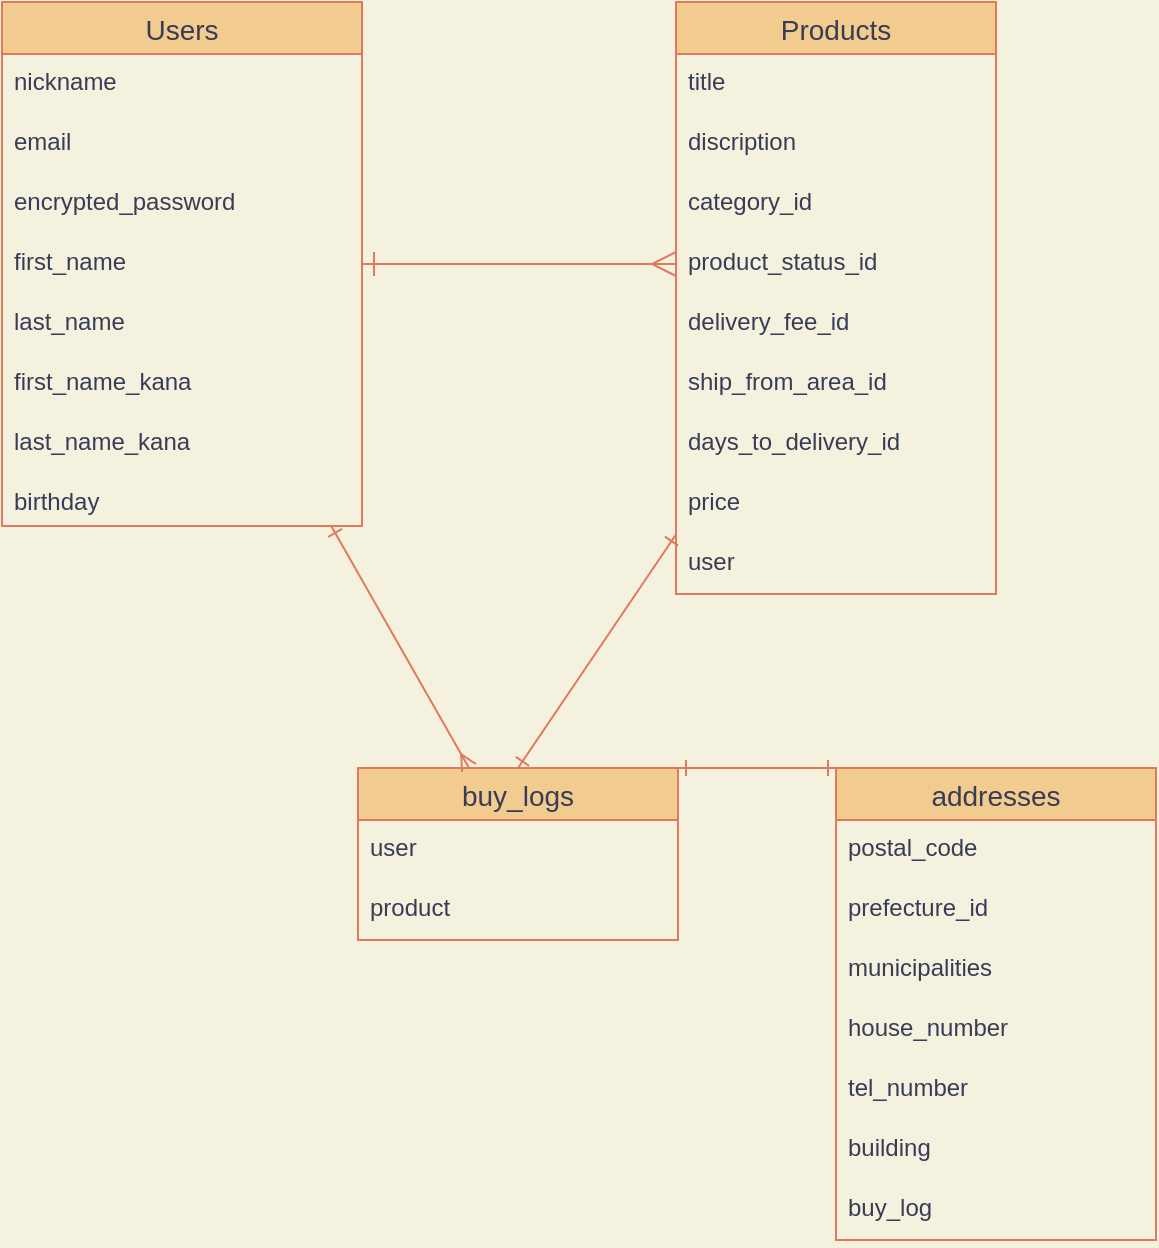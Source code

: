 <mxfile version="13.10.0" type="embed">
    <diagram id="LRpoy1MWQeukb-rOOYXb" name="ページ1">
        <mxGraphModel dx="968" dy="583" grid="0" gridSize="10" guides="0" tooltips="1" connect="1" arrows="1" fold="1" page="1" pageScale="1" pageWidth="827" pageHeight="1169" background="#F4F1DE" math="0" shadow="0">
            <root>
                <mxCell id="0"/>
                <mxCell id="1" parent="0"/>
                <mxCell id="80" value="Users" style="swimlane;fontStyle=0;childLayout=stackLayout;horizontal=1;startSize=26;horizontalStack=0;resizeParent=1;resizeParentMax=0;resizeLast=0;collapsible=1;marginBottom=0;align=center;fontSize=14;fillColor=#F2CC8F;strokeColor=#E07A5F;fontColor=#393C56;" parent="1" vertex="1">
                    <mxGeometry x="75" y="65" width="180" height="262" as="geometry"/>
                </mxCell>
                <mxCell id="81" value="nickname" style="text;strokeColor=none;fillColor=none;spacingLeft=4;spacingRight=4;overflow=hidden;rotatable=0;points=[[0,0.5],[1,0.5]];portConstraint=eastwest;fontSize=12;fontColor=#393C56;" parent="80" vertex="1">
                    <mxGeometry y="26" width="180" height="30" as="geometry"/>
                </mxCell>
                <mxCell id="82" value="email" style="text;strokeColor=none;fillColor=none;spacingLeft=4;spacingRight=4;overflow=hidden;rotatable=0;points=[[0,0.5],[1,0.5]];portConstraint=eastwest;fontSize=12;fontColor=#393C56;" parent="80" vertex="1">
                    <mxGeometry y="56" width="180" height="30" as="geometry"/>
                </mxCell>
                <mxCell id="83" value="encrypted_password" style="text;strokeColor=none;fillColor=none;spacingLeft=4;spacingRight=4;overflow=hidden;rotatable=0;points=[[0,0.5],[1,0.5]];portConstraint=eastwest;fontSize=12;fontColor=#393C56;" parent="80" vertex="1">
                    <mxGeometry y="86" width="180" height="30" as="geometry"/>
                </mxCell>
                <mxCell id="96" value="first_name" style="text;strokeColor=none;fillColor=none;spacingLeft=4;spacingRight=4;overflow=hidden;rotatable=0;points=[[0,0.5],[1,0.5]];portConstraint=eastwest;fontSize=12;fontColor=#393C56;" parent="80" vertex="1">
                    <mxGeometry y="116" width="180" height="30" as="geometry"/>
                </mxCell>
                <mxCell id="97" value="last_name" style="text;strokeColor=none;fillColor=none;spacingLeft=4;spacingRight=4;overflow=hidden;rotatable=0;points=[[0,0.5],[1,0.5]];portConstraint=eastwest;fontSize=12;fontColor=#393C56;" parent="80" vertex="1">
                    <mxGeometry y="146" width="180" height="30" as="geometry"/>
                </mxCell>
                <mxCell id="100" value="first_name_kana" style="text;strokeColor=none;fillColor=none;spacingLeft=4;spacingRight=4;overflow=hidden;rotatable=0;points=[[0,0.5],[1,0.5]];portConstraint=eastwest;fontSize=12;fontColor=#393C56;" parent="80" vertex="1">
                    <mxGeometry y="176" width="180" height="30" as="geometry"/>
                </mxCell>
                <mxCell id="99" value="last_name_kana" style="text;strokeColor=none;fillColor=none;spacingLeft=4;spacingRight=4;overflow=hidden;rotatable=0;points=[[0,0.5],[1,0.5]];portConstraint=eastwest;fontSize=12;fontColor=#393C56;" parent="80" vertex="1">
                    <mxGeometry y="206" width="180" height="30" as="geometry"/>
                </mxCell>
                <mxCell id="98" value="birthday" style="text;strokeColor=none;fillColor=none;spacingLeft=4;spacingRight=4;overflow=hidden;rotatable=0;points=[[0,0.5],[1,0.5]];portConstraint=eastwest;fontSize=12;fontColor=#393C56;" parent="80" vertex="1">
                    <mxGeometry y="236" width="180" height="26" as="geometry"/>
                </mxCell>
                <mxCell id="84" value="addresses" style="swimlane;fontStyle=0;childLayout=stackLayout;horizontal=1;startSize=26;horizontalStack=0;resizeParent=1;resizeParentMax=0;resizeLast=0;collapsible=1;marginBottom=0;align=center;fontSize=14;fillColor=#F2CC8F;strokeColor=#E07A5F;fontColor=#393C56;" parent="1" vertex="1">
                    <mxGeometry x="492" y="448" width="160" height="236" as="geometry"/>
                </mxCell>
                <mxCell id="85" value="postal_code" style="text;strokeColor=none;fillColor=none;spacingLeft=4;spacingRight=4;overflow=hidden;rotatable=0;points=[[0,0.5],[1,0.5]];portConstraint=eastwest;fontSize=12;fontColor=#393C56;" parent="84" vertex="1">
                    <mxGeometry y="26" width="160" height="30" as="geometry"/>
                </mxCell>
                <mxCell id="86" value="prefecture_id" style="text;strokeColor=none;fillColor=none;spacingLeft=4;spacingRight=4;overflow=hidden;rotatable=0;points=[[0,0.5],[1,0.5]];portConstraint=eastwest;fontSize=12;fontColor=#393C56;" parent="84" vertex="1">
                    <mxGeometry y="56" width="160" height="30" as="geometry"/>
                </mxCell>
                <mxCell id="87" value="municipalities" style="text;strokeColor=none;fillColor=none;spacingLeft=4;spacingRight=4;overflow=hidden;rotatable=0;points=[[0,0.5],[1,0.5]];portConstraint=eastwest;fontSize=12;fontColor=#393C56;" parent="84" vertex="1">
                    <mxGeometry y="86" width="160" height="30" as="geometry"/>
                </mxCell>
                <mxCell id="112" value="house_number" style="text;strokeColor=none;fillColor=none;spacingLeft=4;spacingRight=4;overflow=hidden;rotatable=0;points=[[0,0.5],[1,0.5]];portConstraint=eastwest;fontSize=12;fontColor=#393C56;" parent="84" vertex="1">
                    <mxGeometry y="116" width="160" height="30" as="geometry"/>
                </mxCell>
                <mxCell id="111" value="tel_number" style="text;strokeColor=none;fillColor=none;spacingLeft=4;spacingRight=4;overflow=hidden;rotatable=0;points=[[0,0.5],[1,0.5]];portConstraint=eastwest;fontSize=12;fontColor=#393C56;" parent="84" vertex="1">
                    <mxGeometry y="146" width="160" height="30" as="geometry"/>
                </mxCell>
                <mxCell id="137" value="building" style="text;strokeColor=none;fillColor=none;spacingLeft=4;spacingRight=4;overflow=hidden;rotatable=0;points=[[0,0.5],[1,0.5]];portConstraint=eastwest;fontSize=12;fontColor=#393C56;" parent="84" vertex="1">
                    <mxGeometry y="176" width="160" height="30" as="geometry"/>
                </mxCell>
                <mxCell id="138" value="buy_log" style="text;strokeColor=none;fillColor=none;spacingLeft=4;spacingRight=4;overflow=hidden;rotatable=0;points=[[0,0.5],[1,0.5]];portConstraint=eastwest;fontSize=12;fontColor=#393C56;" parent="84" vertex="1">
                    <mxGeometry y="206" width="160" height="30" as="geometry"/>
                </mxCell>
                <mxCell id="88" value="Products" style="swimlane;fontStyle=0;childLayout=stackLayout;horizontal=1;startSize=26;horizontalStack=0;resizeParent=1;resizeParentMax=0;resizeLast=0;collapsible=1;marginBottom=0;align=center;fontSize=14;fillColor=#F2CC8F;strokeColor=#E07A5F;fontColor=#393C56;" parent="1" vertex="1">
                    <mxGeometry x="412" y="65" width="160" height="296" as="geometry">
                        <mxRectangle x="500" y="170" width="80" height="26" as="alternateBounds"/>
                    </mxGeometry>
                </mxCell>
                <mxCell id="89" value="title" style="text;strokeColor=none;fillColor=none;spacingLeft=4;spacingRight=4;overflow=hidden;rotatable=0;points=[[0,0.5],[1,0.5]];portConstraint=eastwest;fontSize=12;fontColor=#393C56;" parent="88" vertex="1">
                    <mxGeometry y="26" width="160" height="30" as="geometry"/>
                </mxCell>
                <mxCell id="91" value="discription" style="text;strokeColor=none;fillColor=none;spacingLeft=4;spacingRight=4;overflow=hidden;rotatable=0;points=[[0,0.5],[1,0.5]];portConstraint=eastwest;fontSize=12;fontColor=#393C56;" parent="88" vertex="1">
                    <mxGeometry y="56" width="160" height="30" as="geometry"/>
                </mxCell>
                <mxCell id="102" value="category_id" style="text;strokeColor=none;fillColor=none;spacingLeft=4;spacingRight=4;overflow=hidden;rotatable=0;points=[[0,0.5],[1,0.5]];portConstraint=eastwest;fontSize=12;fontColor=#393C56;" parent="88" vertex="1">
                    <mxGeometry y="86" width="160" height="30" as="geometry"/>
                </mxCell>
                <mxCell id="105" value="product_status_id" style="text;strokeColor=none;fillColor=none;spacingLeft=4;spacingRight=4;overflow=hidden;rotatable=0;points=[[0,0.5],[1,0.5]];portConstraint=eastwest;fontSize=12;fontColor=#393C56;" parent="88" vertex="1">
                    <mxGeometry y="116" width="160" height="30" as="geometry"/>
                </mxCell>
                <mxCell id="110" value="delivery_fee_id" style="text;strokeColor=none;fillColor=none;spacingLeft=4;spacingRight=4;overflow=hidden;rotatable=0;points=[[0,0.5],[1,0.5]];portConstraint=eastwest;fontSize=12;fontColor=#393C56;" parent="88" vertex="1">
                    <mxGeometry y="146" width="160" height="30" as="geometry"/>
                </mxCell>
                <mxCell id="109" value="ship_from_area_id" style="text;strokeColor=none;fillColor=none;spacingLeft=4;spacingRight=4;overflow=hidden;rotatable=0;points=[[0,0.5],[1,0.5]];portConstraint=eastwest;fontSize=12;fontColor=#393C56;" parent="88" vertex="1">
                    <mxGeometry y="176" width="160" height="30" as="geometry"/>
                </mxCell>
                <mxCell id="108" value="days_to_delivery_id" style="text;strokeColor=none;fillColor=none;spacingLeft=4;spacingRight=4;overflow=hidden;rotatable=0;points=[[0,0.5],[1,0.5]];portConstraint=eastwest;fontSize=12;fontColor=#393C56;" parent="88" vertex="1">
                    <mxGeometry y="206" width="160" height="30" as="geometry"/>
                </mxCell>
                <mxCell id="107" value="price" style="text;strokeColor=none;fillColor=none;spacingLeft=4;spacingRight=4;overflow=hidden;rotatable=0;points=[[0,0.5],[1,0.5]];portConstraint=eastwest;fontSize=12;fontColor=#393C56;" parent="88" vertex="1">
                    <mxGeometry y="236" width="160" height="30" as="geometry"/>
                </mxCell>
                <mxCell id="120" value="user" style="text;strokeColor=none;fillColor=none;spacingLeft=4;spacingRight=4;overflow=hidden;rotatable=0;points=[[0,0.5],[1,0.5]];portConstraint=eastwest;fontSize=12;fontColor=#393C56;" parent="88" vertex="1">
                    <mxGeometry y="266" width="160" height="30" as="geometry"/>
                </mxCell>
                <mxCell id="113" value="buy_logs" style="swimlane;fontStyle=0;childLayout=stackLayout;horizontal=1;startSize=26;horizontalStack=0;resizeParent=1;resizeParentMax=0;resizeLast=0;collapsible=1;marginBottom=0;align=center;fontSize=14;fillColor=#F2CC8F;strokeColor=#E07A5F;fontColor=#393C56;" parent="1" vertex="1">
                    <mxGeometry x="253" y="448" width="160" height="86" as="geometry"/>
                </mxCell>
                <mxCell id="114" value="user" style="text;strokeColor=none;fillColor=none;spacingLeft=4;spacingRight=4;overflow=hidden;rotatable=0;points=[[0,0.5],[1,0.5]];portConstraint=eastwest;fontSize=12;fontColor=#393C56;" parent="113" vertex="1">
                    <mxGeometry y="26" width="160" height="30" as="geometry"/>
                </mxCell>
                <mxCell id="115" value="product" style="text;strokeColor=none;fillColor=none;spacingLeft=4;spacingRight=4;overflow=hidden;rotatable=0;points=[[0,0.5],[1,0.5]];portConstraint=eastwest;fontSize=12;fontColor=#393C56;" parent="113" vertex="1">
                    <mxGeometry y="56" width="160" height="30" as="geometry"/>
                </mxCell>
                <mxCell id="121" style="edgeStyle=orthogonalEdgeStyle;rounded=0;orthogonalLoop=1;jettySize=auto;html=1;exitX=1;exitY=0.5;exitDx=0;exitDy=0;entryX=0;entryY=0.5;entryDx=0;entryDy=0;endArrow=ERmany;endFill=0;startArrow=ERone;startFill=0;targetPerimeterSpacing=10;endSize=10;sourcePerimeterSpacing=10;startSize=10;strokeColor=#E07A5F;fontColor=#393C56;labelBackgroundColor=#F4F1DE;" parent="1" source="96" target="105" edge="1">
                    <mxGeometry relative="1" as="geometry"/>
                </mxCell>
                <mxCell id="134" value="" style="fontSize=12;html=1;endArrow=ERone;endFill=1;strokeColor=#E07A5F;fillColor=#F2CC8F;exitX=0.5;exitY=0;exitDx=0;exitDy=0;startArrow=ERone;startFill=0;fontColor=#393C56;labelBackgroundColor=#F4F1DE;" parent="1" source="113" target="88" edge="1">
                    <mxGeometry width="100" height="100" relative="1" as="geometry">
                        <mxPoint x="240" y="570" as="sourcePoint"/>
                        <mxPoint x="340" y="470" as="targetPoint"/>
                    </mxGeometry>
                </mxCell>
                <mxCell id="135" style="edgeStyle=none;rounded=1;sketch=0;orthogonalLoop=1;jettySize=auto;html=1;exitX=0;exitY=0;exitDx=0;exitDy=0;startArrow=ERone;startFill=0;strokeColor=#E07A5F;fillColor=#F2CC8F;fontColor=#393C56;endArrow=ERone;endFill=0;labelBackgroundColor=#F4F1DE;entryX=1;entryY=0;entryDx=0;entryDy=0;" parent="1" source="84" target="113" edge="1">
                    <mxGeometry relative="1" as="geometry"/>
                </mxCell>
                <mxCell id="136" value="" style="fontSize=12;html=1;endArrow=ERmany;strokeColor=#E07A5F;fillColor=#F2CC8F;startArrow=ERone;startFill=0;endFill=0;fontColor=#393C56;labelBackgroundColor=#F4F1DE;" parent="1" source="80" target="113" edge="1">
                    <mxGeometry width="100" height="100" relative="1" as="geometry">
                        <mxPoint x="240" y="570" as="sourcePoint"/>
                        <mxPoint x="340" y="470" as="targetPoint"/>
                    </mxGeometry>
                </mxCell>
            </root>
        </mxGraphModel>
    </diagram>
</mxfile>